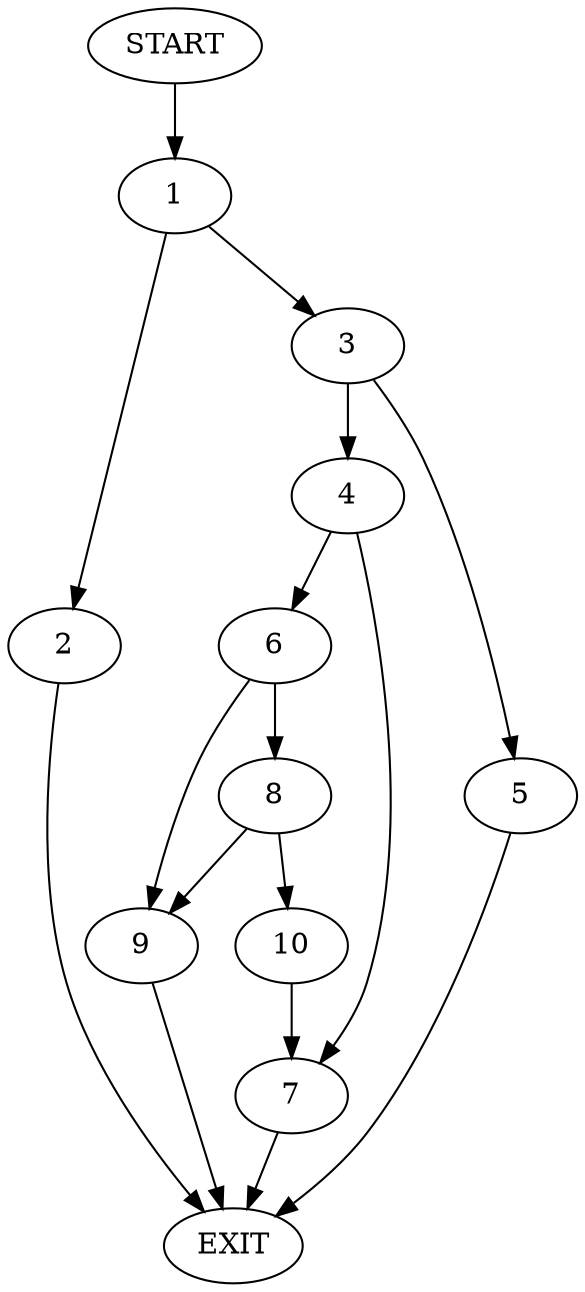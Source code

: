 digraph {
0 [label="START"]
11 [label="EXIT"]
0 -> 1
1 -> 2
1 -> 3
2 -> 11
3 -> 4
3 -> 5
4 -> 6
4 -> 7
5 -> 11
6 -> 8
6 -> 9
7 -> 11
8 -> 10
8 -> 9
9 -> 11
10 -> 7
}
